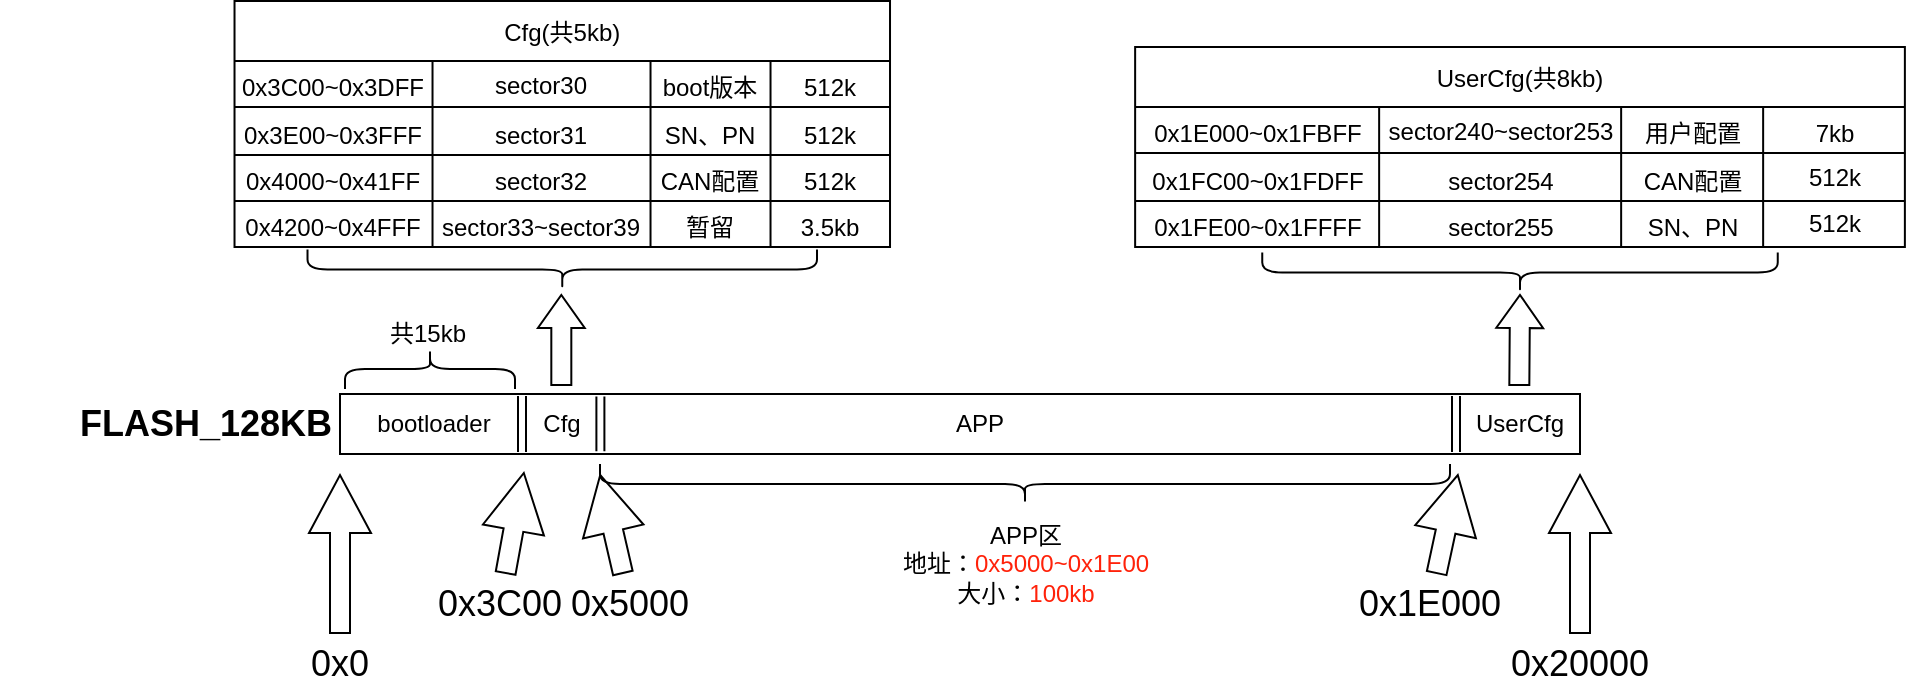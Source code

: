 <mxfile version="26.0.5">
  <diagram name="第 1 页" id="LOiiT-unrX2Uw0yE5oOl">
    <mxGraphModel dx="989" dy="509" grid="1" gridSize="10" guides="1" tooltips="1" connect="1" arrows="1" fold="1" page="1" pageScale="1" pageWidth="2000" pageHeight="2000" math="0" shadow="0">
      <root>
        <mxCell id="0" />
        <mxCell id="1" parent="0" />
        <mxCell id="IYtFgDfIM9FLVhiezO-n-1" value="" style="rounded=0;whiteSpace=wrap;html=1;" vertex="1" parent="1">
          <mxGeometry x="180" y="540" width="620" height="30" as="geometry" />
        </mxCell>
        <mxCell id="IYtFgDfIM9FLVhiezO-n-2" value="&lt;b&gt;&lt;font style=&quot;font-size: 18px;&quot;&gt;FLASH_128KB&lt;/font&gt;&lt;/b&gt;" style="text;html=1;align=center;verticalAlign=middle;whiteSpace=wrap;rounded=0;" vertex="1" parent="1">
          <mxGeometry x="10" y="525" width="206" height="60" as="geometry" />
        </mxCell>
        <mxCell id="IYtFgDfIM9FLVhiezO-n-3" value="" style="shape=flexArrow;endArrow=classic;html=1;rounded=0;width=10;endSize=9.33;" edge="1" parent="1">
          <mxGeometry width="50" height="50" relative="1" as="geometry">
            <mxPoint x="180" y="660" as="sourcePoint" />
            <mxPoint x="180" y="580" as="targetPoint" />
          </mxGeometry>
        </mxCell>
        <mxCell id="IYtFgDfIM9FLVhiezO-n-4" value="" style="shape=flexArrow;endArrow=classic;html=1;rounded=0;width=10;endSize=9.33;" edge="1" parent="1">
          <mxGeometry width="50" height="50" relative="1" as="geometry">
            <mxPoint x="800" y="660" as="sourcePoint" />
            <mxPoint x="800" y="580" as="targetPoint" />
          </mxGeometry>
        </mxCell>
        <mxCell id="IYtFgDfIM9FLVhiezO-n-5" value="&lt;font style=&quot;font-size: 18px;&quot;&gt;0x0&lt;/font&gt;" style="text;html=1;align=center;verticalAlign=middle;whiteSpace=wrap;rounded=0;" vertex="1" parent="1">
          <mxGeometry x="150" y="660" width="60" height="30" as="geometry" />
        </mxCell>
        <mxCell id="IYtFgDfIM9FLVhiezO-n-6" value="&lt;font style=&quot;font-size: 18px;&quot;&gt;0x20000&lt;/font&gt;" style="text;html=1;align=center;verticalAlign=middle;whiteSpace=wrap;rounded=0;" vertex="1" parent="1">
          <mxGeometry x="750" y="660" width="100" height="30" as="geometry" />
        </mxCell>
        <mxCell id="IYtFgDfIM9FLVhiezO-n-7" value="" style="shape=flexArrow;endArrow=classic;html=1;rounded=0;width=10;endSize=9.33;" edge="1" parent="1" source="IYtFgDfIM9FLVhiezO-n-8">
          <mxGeometry width="50" height="50" relative="1" as="geometry">
            <mxPoint x="310" y="660" as="sourcePoint" />
            <mxPoint x="310" y="580" as="targetPoint" />
          </mxGeometry>
        </mxCell>
        <mxCell id="IYtFgDfIM9FLVhiezO-n-9" value="" style="endArrow=none;html=1;rounded=0;entryX=0.208;entryY=1.1;entryDx=0;entryDy=0;entryPerimeter=0;" edge="1" parent="1" source="IYtFgDfIM9FLVhiezO-n-1">
          <mxGeometry width="50" height="50" relative="1" as="geometry">
            <mxPoint x="430" y="677" as="sourcePoint" />
            <mxPoint x="308.96" y="570" as="targetPoint" />
          </mxGeometry>
        </mxCell>
        <mxCell id="IYtFgDfIM9FLVhiezO-n-11" value="" style="shape=link;html=1;rounded=0;entryX=0.21;entryY=0.956;entryDx=0;entryDy=0;entryPerimeter=0;exitX=0.21;exitY=0.042;exitDx=0;exitDy=0;exitPerimeter=0;" edge="1" parent="1" source="IYtFgDfIM9FLVhiezO-n-1" target="IYtFgDfIM9FLVhiezO-n-1">
          <mxGeometry width="100" relative="1" as="geometry">
            <mxPoint x="270" y="550" as="sourcePoint" />
            <mxPoint x="370" y="550" as="targetPoint" />
            <Array as="points" />
          </mxGeometry>
        </mxCell>
        <mxCell id="IYtFgDfIM9FLVhiezO-n-12" value="" style="shape=flexArrow;endArrow=classic;html=1;rounded=0;endWidth=12.414;endSize=5.159;" edge="1" parent="1">
          <mxGeometry width="50" height="50" relative="1" as="geometry">
            <mxPoint x="290.66" y="536" as="sourcePoint" />
            <mxPoint x="290.66" y="490" as="targetPoint" />
          </mxGeometry>
        </mxCell>
        <mxCell id="IYtFgDfIM9FLVhiezO-n-13" value="" style="shape=curlyBracket;whiteSpace=wrap;html=1;rounded=1;flipH=1;labelPosition=right;verticalLabelPosition=middle;align=left;verticalAlign=middle;rotation=90;" vertex="1" parent="1">
          <mxGeometry x="281.13" y="350.38" width="20" height="254.75" as="geometry" />
        </mxCell>
        <mxCell id="IYtFgDfIM9FLVhiezO-n-15" value="" style="shape=flexArrow;endArrow=classic;html=1;rounded=0;width=10;endSize=9.33;" edge="1" parent="1" source="IYtFgDfIM9FLVhiezO-n-17">
          <mxGeometry width="50" height="50" relative="1" as="geometry">
            <mxPoint x="272" y="659" as="sourcePoint" />
            <mxPoint x="272" y="579" as="targetPoint" />
          </mxGeometry>
        </mxCell>
        <mxCell id="IYtFgDfIM9FLVhiezO-n-16" value="" style="shape=flexArrow;endArrow=classic;html=1;rounded=0;width=10;endSize=9.33;" edge="1" parent="1" target="IYtFgDfIM9FLVhiezO-n-8">
          <mxGeometry width="50" height="50" relative="1" as="geometry">
            <mxPoint x="310" y="660" as="sourcePoint" />
            <mxPoint x="310" y="580" as="targetPoint" />
          </mxGeometry>
        </mxCell>
        <mxCell id="IYtFgDfIM9FLVhiezO-n-8" value="&lt;font style=&quot;font-size: 18px;&quot;&gt;0x5000&lt;/font&gt;" style="text;html=1;align=center;verticalAlign=middle;whiteSpace=wrap;rounded=0;" vertex="1" parent="1">
          <mxGeometry x="290" y="630" width="70" height="30" as="geometry" />
        </mxCell>
        <mxCell id="IYtFgDfIM9FLVhiezO-n-17" value="&lt;font style=&quot;font-size: 18px;&quot;&gt;0x3C00&lt;/font&gt;" style="text;html=1;align=center;verticalAlign=middle;whiteSpace=wrap;rounded=0;" vertex="1" parent="1">
          <mxGeometry x="230" y="630" width="60" height="30" as="geometry" />
        </mxCell>
        <mxCell id="IYtFgDfIM9FLVhiezO-n-19" value="" style="shape=link;html=1;rounded=0;entryX=0.21;entryY=0.956;entryDx=0;entryDy=0;entryPerimeter=0;exitX=0.21;exitY=0.042;exitDx=0;exitDy=0;exitPerimeter=0;" edge="1" parent="1">
          <mxGeometry width="100" relative="1" as="geometry">
            <mxPoint x="271" y="541" as="sourcePoint" />
            <mxPoint x="271" y="569" as="targetPoint" />
            <Array as="points" />
          </mxGeometry>
        </mxCell>
        <mxCell id="IYtFgDfIM9FLVhiezO-n-20" value="bootloader" style="text;html=1;align=center;verticalAlign=middle;whiteSpace=wrap;rounded=0;" vertex="1" parent="1">
          <mxGeometry x="194" y="540" width="66" height="30" as="geometry" />
        </mxCell>
        <mxCell id="IYtFgDfIM9FLVhiezO-n-21" value="Cfg" style="text;html=1;align=center;verticalAlign=middle;whiteSpace=wrap;rounded=0;" vertex="1" parent="1">
          <mxGeometry x="271" y="540" width="40" height="30" as="geometry" />
        </mxCell>
        <mxCell id="IYtFgDfIM9FLVhiezO-n-25" value="" style="shape=flexArrow;endArrow=classic;html=1;rounded=0;width=10;endSize=9.33;" edge="1" parent="1" source="IYtFgDfIM9FLVhiezO-n-23">
          <mxGeometry width="50" height="50" relative="1" as="geometry">
            <mxPoint x="739" y="660" as="sourcePoint" />
            <mxPoint x="739" y="580" as="targetPoint" />
          </mxGeometry>
        </mxCell>
        <mxCell id="IYtFgDfIM9FLVhiezO-n-28" value="" style="shape=flexArrow;endArrow=classic;html=1;rounded=0;width=10;endSize=9.33;" edge="1" parent="1" target="IYtFgDfIM9FLVhiezO-n-23">
          <mxGeometry width="50" height="50" relative="1" as="geometry">
            <mxPoint x="739" y="660" as="sourcePoint" />
            <mxPoint x="739" y="580" as="targetPoint" />
          </mxGeometry>
        </mxCell>
        <mxCell id="IYtFgDfIM9FLVhiezO-n-23" value="&lt;font style=&quot;font-size: 18px;&quot;&gt;0x1E000&lt;/font&gt;" style="text;html=1;align=center;verticalAlign=middle;whiteSpace=wrap;rounded=0;" vertex="1" parent="1">
          <mxGeometry x="690" y="630" width="70" height="30" as="geometry" />
        </mxCell>
        <mxCell id="IYtFgDfIM9FLVhiezO-n-29" value="" style="shape=link;html=1;rounded=0;entryX=0.21;entryY=0.956;entryDx=0;entryDy=0;entryPerimeter=0;exitX=0.21;exitY=0.042;exitDx=0;exitDy=0;exitPerimeter=0;" edge="1" parent="1">
          <mxGeometry width="100" relative="1" as="geometry">
            <mxPoint x="738" y="541" as="sourcePoint" />
            <mxPoint x="738" y="569" as="targetPoint" />
            <Array as="points" />
          </mxGeometry>
        </mxCell>
        <mxCell id="IYtFgDfIM9FLVhiezO-n-30" value="" style="shape=flexArrow;endArrow=classic;html=1;rounded=0;endWidth=12.414;endSize=5.159;" edge="1" parent="1">
          <mxGeometry width="50" height="50" relative="1" as="geometry">
            <mxPoint x="769.66" y="536" as="sourcePoint" />
            <mxPoint x="770" y="490" as="targetPoint" />
          </mxGeometry>
        </mxCell>
        <mxCell id="IYtFgDfIM9FLVhiezO-n-31" value="" style="shape=curlyBracket;whiteSpace=wrap;html=1;rounded=1;flipH=1;labelPosition=right;verticalLabelPosition=middle;align=left;verticalAlign=middle;rotation=90;" vertex="1" parent="1">
          <mxGeometry x="760" y="350.38" width="20" height="257.75" as="geometry" />
        </mxCell>
        <mxCell id="IYtFgDfIM9FLVhiezO-n-33" value="UserCfg" style="text;html=1;align=center;verticalAlign=middle;whiteSpace=wrap;rounded=0;" vertex="1" parent="1">
          <mxGeometry x="750" y="540" width="40" height="30" as="geometry" />
        </mxCell>
        <mxCell id="IYtFgDfIM9FLVhiezO-n-34" value="APP" style="text;html=1;align=center;verticalAlign=middle;whiteSpace=wrap;rounded=0;" vertex="1" parent="1">
          <mxGeometry x="470" y="540" width="60" height="30" as="geometry" />
        </mxCell>
        <mxCell id="IYtFgDfIM9FLVhiezO-n-35" value="" style="shape=curlyBracket;whiteSpace=wrap;html=1;rounded=1;labelPosition=left;verticalLabelPosition=middle;align=right;verticalAlign=middle;rotation=-90;" vertex="1" parent="1">
          <mxGeometry x="512.5" y="372.5" width="20" height="425" as="geometry" />
        </mxCell>
        <mxCell id="IYtFgDfIM9FLVhiezO-n-48" value="Cfg(共5kb)" style="shape=table;startSize=30;container=1;collapsible=0;childLayout=tableLayout;strokeColor=default;fontSize=12;" vertex="1" parent="1">
          <mxGeometry x="127.26" y="343.5" width="327.75" height="123" as="geometry" />
        </mxCell>
        <mxCell id="IYtFgDfIM9FLVhiezO-n-49" value="" style="shape=tableRow;horizontal=0;startSize=0;swimlaneHead=0;swimlaneBody=0;strokeColor=inherit;top=0;left=0;bottom=0;right=0;collapsible=0;dropTarget=0;fillColor=none;points=[[0,0.5],[1,0.5]];portConstraint=eastwest;fontSize=16;" vertex="1" parent="IYtFgDfIM9FLVhiezO-n-48">
          <mxGeometry y="30" width="327.75" height="23" as="geometry" />
        </mxCell>
        <mxCell id="IYtFgDfIM9FLVhiezO-n-50" value="&lt;font style=&quot;font-size: 12px;&quot;&gt;0x3C00~0x3DFF&lt;/font&gt;" style="shape=partialRectangle;html=1;whiteSpace=wrap;connectable=0;strokeColor=inherit;overflow=hidden;fillColor=none;top=0;left=0;bottom=0;right=0;pointerEvents=1;fontSize=16;" vertex="1" parent="IYtFgDfIM9FLVhiezO-n-49">
          <mxGeometry width="99" height="23" as="geometry">
            <mxRectangle width="99" height="23" as="alternateBounds" />
          </mxGeometry>
        </mxCell>
        <mxCell id="IYtFgDfIM9FLVhiezO-n-51" value="&lt;font style=&quot;font-size: 12px;&quot;&gt;sector30&lt;/font&gt;" style="shape=partialRectangle;html=1;whiteSpace=wrap;connectable=0;strokeColor=inherit;overflow=hidden;fillColor=none;top=0;left=0;bottom=0;right=0;pointerEvents=1;fontSize=13;" vertex="1" parent="IYtFgDfIM9FLVhiezO-n-49">
          <mxGeometry x="99" width="109" height="23" as="geometry">
            <mxRectangle width="109" height="23" as="alternateBounds" />
          </mxGeometry>
        </mxCell>
        <mxCell id="IYtFgDfIM9FLVhiezO-n-52" value="&lt;font style=&quot;font-size: 12px;&quot;&gt;boot版本&lt;/font&gt;" style="shape=partialRectangle;html=1;whiteSpace=wrap;connectable=0;strokeColor=inherit;overflow=hidden;fillColor=none;top=0;left=0;bottom=0;right=0;pointerEvents=1;fontSize=16;" vertex="1" parent="IYtFgDfIM9FLVhiezO-n-49">
          <mxGeometry x="208" width="60" height="23" as="geometry">
            <mxRectangle width="60" height="23" as="alternateBounds" />
          </mxGeometry>
        </mxCell>
        <mxCell id="IYtFgDfIM9FLVhiezO-n-126" value="&lt;font style=&quot;font-size: 12px;&quot;&gt;512k&lt;/font&gt;" style="shape=partialRectangle;html=1;whiteSpace=wrap;connectable=0;strokeColor=inherit;overflow=hidden;fillColor=none;top=0;left=0;bottom=0;right=0;pointerEvents=1;fontSize=16;" vertex="1" parent="IYtFgDfIM9FLVhiezO-n-49">
          <mxGeometry x="268" width="60" height="23" as="geometry">
            <mxRectangle width="60" height="23" as="alternateBounds" />
          </mxGeometry>
        </mxCell>
        <mxCell id="IYtFgDfIM9FLVhiezO-n-53" value="" style="shape=tableRow;horizontal=0;startSize=0;swimlaneHead=0;swimlaneBody=0;strokeColor=inherit;top=0;left=0;bottom=0;right=0;collapsible=0;dropTarget=0;fillColor=none;points=[[0,0.5],[1,0.5]];portConstraint=eastwest;fontSize=16;" vertex="1" parent="IYtFgDfIM9FLVhiezO-n-48">
          <mxGeometry y="53" width="327.75" height="24" as="geometry" />
        </mxCell>
        <mxCell id="IYtFgDfIM9FLVhiezO-n-54" value="&lt;font style=&quot;font-size: 12px;&quot;&gt;0x3E00~0x3FFF&lt;/font&gt;" style="shape=partialRectangle;html=1;whiteSpace=wrap;connectable=0;strokeColor=inherit;overflow=hidden;fillColor=none;top=0;left=0;bottom=0;right=0;pointerEvents=1;fontSize=16;" vertex="1" parent="IYtFgDfIM9FLVhiezO-n-53">
          <mxGeometry width="99" height="24" as="geometry">
            <mxRectangle width="99" height="24" as="alternateBounds" />
          </mxGeometry>
        </mxCell>
        <mxCell id="IYtFgDfIM9FLVhiezO-n-55" value="&lt;font style=&quot;font-size: 12px;&quot;&gt;sector31&lt;/font&gt;" style="shape=partialRectangle;html=1;whiteSpace=wrap;connectable=0;strokeColor=inherit;overflow=hidden;fillColor=none;top=0;left=0;bottom=0;right=0;pointerEvents=1;fontSize=16;" vertex="1" parent="IYtFgDfIM9FLVhiezO-n-53">
          <mxGeometry x="99" width="109" height="24" as="geometry">
            <mxRectangle width="109" height="24" as="alternateBounds" />
          </mxGeometry>
        </mxCell>
        <mxCell id="IYtFgDfIM9FLVhiezO-n-56" value="&lt;font style=&quot;font-size: 12px;&quot;&gt;SN、PN&lt;/font&gt;" style="shape=partialRectangle;html=1;whiteSpace=wrap;connectable=0;strokeColor=inherit;overflow=hidden;fillColor=none;top=0;left=0;bottom=0;right=0;pointerEvents=1;fontSize=16;" vertex="1" parent="IYtFgDfIM9FLVhiezO-n-53">
          <mxGeometry x="208" width="60" height="24" as="geometry">
            <mxRectangle width="60" height="24" as="alternateBounds" />
          </mxGeometry>
        </mxCell>
        <mxCell id="IYtFgDfIM9FLVhiezO-n-127" value="&lt;font style=&quot;font-size: 12px;&quot;&gt;512k&lt;/font&gt;" style="shape=partialRectangle;html=1;whiteSpace=wrap;connectable=0;strokeColor=inherit;overflow=hidden;fillColor=none;top=0;left=0;bottom=0;right=0;pointerEvents=1;fontSize=16;" vertex="1" parent="IYtFgDfIM9FLVhiezO-n-53">
          <mxGeometry x="268" width="60" height="24" as="geometry">
            <mxRectangle width="60" height="24" as="alternateBounds" />
          </mxGeometry>
        </mxCell>
        <mxCell id="IYtFgDfIM9FLVhiezO-n-57" value="" style="shape=tableRow;horizontal=0;startSize=0;swimlaneHead=0;swimlaneBody=0;strokeColor=inherit;top=0;left=0;bottom=0;right=0;collapsible=0;dropTarget=0;fillColor=none;points=[[0,0.5],[1,0.5]];portConstraint=eastwest;fontSize=16;" vertex="1" parent="IYtFgDfIM9FLVhiezO-n-48">
          <mxGeometry y="77" width="327.75" height="23" as="geometry" />
        </mxCell>
        <mxCell id="IYtFgDfIM9FLVhiezO-n-58" value="&lt;font style=&quot;font-size: 12px;&quot;&gt;0x4000~0x41FF&lt;/font&gt;" style="shape=partialRectangle;html=1;whiteSpace=wrap;connectable=0;strokeColor=inherit;overflow=hidden;fillColor=none;top=0;left=0;bottom=0;right=0;pointerEvents=1;fontSize=16;" vertex="1" parent="IYtFgDfIM9FLVhiezO-n-57">
          <mxGeometry width="99" height="23" as="geometry">
            <mxRectangle width="99" height="23" as="alternateBounds" />
          </mxGeometry>
        </mxCell>
        <mxCell id="IYtFgDfIM9FLVhiezO-n-59" value="&lt;font style=&quot;font-size: 12px;&quot;&gt;sector32&lt;/font&gt;" style="shape=partialRectangle;html=1;whiteSpace=wrap;connectable=0;strokeColor=inherit;overflow=hidden;fillColor=none;top=0;left=0;bottom=0;right=0;pointerEvents=1;fontSize=16;" vertex="1" parent="IYtFgDfIM9FLVhiezO-n-57">
          <mxGeometry x="99" width="109" height="23" as="geometry">
            <mxRectangle width="109" height="23" as="alternateBounds" />
          </mxGeometry>
        </mxCell>
        <mxCell id="IYtFgDfIM9FLVhiezO-n-60" value="&lt;font style=&quot;font-size: 12px;&quot;&gt;CAN配置&lt;/font&gt;" style="shape=partialRectangle;html=1;whiteSpace=wrap;connectable=0;strokeColor=inherit;overflow=hidden;fillColor=none;top=0;left=0;bottom=0;right=0;pointerEvents=1;fontSize=16;" vertex="1" parent="IYtFgDfIM9FLVhiezO-n-57">
          <mxGeometry x="208" width="60" height="23" as="geometry">
            <mxRectangle width="60" height="23" as="alternateBounds" />
          </mxGeometry>
        </mxCell>
        <mxCell id="IYtFgDfIM9FLVhiezO-n-128" value="&lt;font style=&quot;font-size: 12px;&quot;&gt;512k&lt;/font&gt;" style="shape=partialRectangle;html=1;whiteSpace=wrap;connectable=0;strokeColor=inherit;overflow=hidden;fillColor=none;top=0;left=0;bottom=0;right=0;pointerEvents=1;fontSize=16;" vertex="1" parent="IYtFgDfIM9FLVhiezO-n-57">
          <mxGeometry x="268" width="60" height="23" as="geometry">
            <mxRectangle width="60" height="23" as="alternateBounds" />
          </mxGeometry>
        </mxCell>
        <mxCell id="IYtFgDfIM9FLVhiezO-n-65" style="shape=tableRow;horizontal=0;startSize=0;swimlaneHead=0;swimlaneBody=0;strokeColor=inherit;top=0;left=0;bottom=0;right=0;collapsible=0;dropTarget=0;fillColor=none;points=[[0,0.5],[1,0.5]];portConstraint=eastwest;fontSize=16;" vertex="1" parent="IYtFgDfIM9FLVhiezO-n-48">
          <mxGeometry y="100" width="327.75" height="23" as="geometry" />
        </mxCell>
        <mxCell id="IYtFgDfIM9FLVhiezO-n-66" value="&lt;font style=&quot;font-size: 12px;&quot;&gt;0x4200~0x4FFF&lt;/font&gt;" style="shape=partialRectangle;html=1;whiteSpace=wrap;connectable=0;strokeColor=inherit;overflow=hidden;fillColor=none;top=0;left=0;bottom=0;right=0;pointerEvents=1;fontSize=16;" vertex="1" parent="IYtFgDfIM9FLVhiezO-n-65">
          <mxGeometry width="99" height="23" as="geometry">
            <mxRectangle width="99" height="23" as="alternateBounds" />
          </mxGeometry>
        </mxCell>
        <mxCell id="IYtFgDfIM9FLVhiezO-n-67" value="&lt;font style=&quot;font-size: 12px;&quot;&gt;sector33~sector39&lt;/font&gt;" style="shape=partialRectangle;html=1;whiteSpace=wrap;connectable=0;strokeColor=inherit;overflow=hidden;fillColor=none;top=0;left=0;bottom=0;right=0;pointerEvents=1;fontSize=16;" vertex="1" parent="IYtFgDfIM9FLVhiezO-n-65">
          <mxGeometry x="99" width="109" height="23" as="geometry">
            <mxRectangle width="109" height="23" as="alternateBounds" />
          </mxGeometry>
        </mxCell>
        <mxCell id="IYtFgDfIM9FLVhiezO-n-68" value="&lt;font style=&quot;font-size: 12px;&quot;&gt;暂留&lt;/font&gt;" style="shape=partialRectangle;html=1;whiteSpace=wrap;connectable=0;strokeColor=inherit;overflow=hidden;fillColor=none;top=0;left=0;bottom=0;right=0;pointerEvents=1;fontSize=16;" vertex="1" parent="IYtFgDfIM9FLVhiezO-n-65">
          <mxGeometry x="208" width="60" height="23" as="geometry">
            <mxRectangle width="60" height="23" as="alternateBounds" />
          </mxGeometry>
        </mxCell>
        <mxCell id="IYtFgDfIM9FLVhiezO-n-129" value="&lt;font style=&quot;font-size: 12px;&quot;&gt;3.5kb&lt;/font&gt;" style="shape=partialRectangle;html=1;whiteSpace=wrap;connectable=0;strokeColor=inherit;overflow=hidden;fillColor=none;top=0;left=0;bottom=0;right=0;pointerEvents=1;fontSize=16;" vertex="1" parent="IYtFgDfIM9FLVhiezO-n-65">
          <mxGeometry x="268" width="60" height="23" as="geometry">
            <mxRectangle width="60" height="23" as="alternateBounds" />
          </mxGeometry>
        </mxCell>
        <mxCell id="IYtFgDfIM9FLVhiezO-n-36" value="APP区&lt;div&gt;地址：&lt;font style=&quot;color: rgb(255, 34, 10);&quot;&gt;0x5000~0x1E00&lt;/font&gt;&lt;/div&gt;&lt;div&gt;大小：&lt;font style=&quot;color: rgb(255, 34, 10);&quot;&gt;100kb&lt;/font&gt;&lt;/div&gt;" style="text;html=1;align=center;verticalAlign=middle;whiteSpace=wrap;rounded=0;" vertex="1" parent="1">
          <mxGeometry x="432.5" y="590" width="180" height="70" as="geometry" />
        </mxCell>
        <mxCell id="IYtFgDfIM9FLVhiezO-n-81" value="UserCfg(共8kb)" style="shape=table;startSize=30;container=1;collapsible=0;childLayout=tableLayout;strokeColor=default;fontSize=12;" vertex="1" parent="1">
          <mxGeometry x="577.57" y="366.5" width="384.87" height="100" as="geometry" />
        </mxCell>
        <mxCell id="IYtFgDfIM9FLVhiezO-n-82" value="" style="shape=tableRow;horizontal=0;startSize=0;swimlaneHead=0;swimlaneBody=0;strokeColor=inherit;top=0;left=0;bottom=0;right=0;collapsible=0;dropTarget=0;fillColor=none;points=[[0,0.5],[1,0.5]];portConstraint=eastwest;fontSize=16;" vertex="1" parent="IYtFgDfIM9FLVhiezO-n-81">
          <mxGeometry y="30" width="384.87" height="23" as="geometry" />
        </mxCell>
        <mxCell id="IYtFgDfIM9FLVhiezO-n-83" value="&lt;span style=&quot;font-size: 12px;&quot;&gt;0x1E000~0x1FBFF&lt;/span&gt;" style="shape=partialRectangle;html=1;whiteSpace=wrap;connectable=0;strokeColor=inherit;overflow=hidden;fillColor=none;top=0;left=0;bottom=0;right=0;pointerEvents=1;fontSize=16;" vertex="1" parent="IYtFgDfIM9FLVhiezO-n-82">
          <mxGeometry width="122" height="23" as="geometry">
            <mxRectangle width="122" height="23" as="alternateBounds" />
          </mxGeometry>
        </mxCell>
        <mxCell id="IYtFgDfIM9FLVhiezO-n-84" value="&lt;span style=&quot;font-size: 12px;&quot;&gt;sector240~sector253&lt;/span&gt;" style="shape=partialRectangle;html=1;whiteSpace=wrap;connectable=0;strokeColor=inherit;overflow=hidden;fillColor=none;top=0;left=0;bottom=0;right=0;pointerEvents=1;fontSize=13;" vertex="1" parent="IYtFgDfIM9FLVhiezO-n-82">
          <mxGeometry x="122" width="121" height="23" as="geometry">
            <mxRectangle width="121" height="23" as="alternateBounds" />
          </mxGeometry>
        </mxCell>
        <mxCell id="IYtFgDfIM9FLVhiezO-n-85" value="&lt;span style=&quot;font-size: 12px;&quot;&gt;用户配置&lt;/span&gt;" style="shape=partialRectangle;html=1;whiteSpace=wrap;connectable=0;strokeColor=inherit;overflow=hidden;fillColor=none;top=0;left=0;bottom=0;right=0;pointerEvents=1;fontSize=16;" vertex="1" parent="IYtFgDfIM9FLVhiezO-n-82">
          <mxGeometry x="243" width="71" height="23" as="geometry">
            <mxRectangle width="71" height="23" as="alternateBounds" />
          </mxGeometry>
        </mxCell>
        <mxCell id="IYtFgDfIM9FLVhiezO-n-123" value="&lt;font style=&quot;font-size: 12px;&quot;&gt;7kb&lt;/font&gt;" style="shape=partialRectangle;html=1;whiteSpace=wrap;connectable=0;strokeColor=inherit;overflow=hidden;fillColor=none;top=0;left=0;bottom=0;right=0;pointerEvents=1;fontSize=16;" vertex="1" parent="IYtFgDfIM9FLVhiezO-n-82">
          <mxGeometry x="314" width="71" height="23" as="geometry">
            <mxRectangle width="71" height="23" as="alternateBounds" />
          </mxGeometry>
        </mxCell>
        <mxCell id="IYtFgDfIM9FLVhiezO-n-86" value="" style="shape=tableRow;horizontal=0;startSize=0;swimlaneHead=0;swimlaneBody=0;strokeColor=inherit;top=0;left=0;bottom=0;right=0;collapsible=0;dropTarget=0;fillColor=none;points=[[0,0.5],[1,0.5]];portConstraint=eastwest;fontSize=16;" vertex="1" parent="IYtFgDfIM9FLVhiezO-n-81">
          <mxGeometry y="53" width="384.87" height="24" as="geometry" />
        </mxCell>
        <mxCell id="IYtFgDfIM9FLVhiezO-n-87" value="&lt;span style=&quot;font-size: 12px;&quot;&gt;0x1FC00~0x1FDFF&lt;/span&gt;" style="shape=partialRectangle;html=1;whiteSpace=wrap;connectable=0;strokeColor=inherit;overflow=hidden;fillColor=none;top=0;left=0;bottom=0;right=0;pointerEvents=1;fontSize=16;" vertex="1" parent="IYtFgDfIM9FLVhiezO-n-86">
          <mxGeometry width="122" height="24" as="geometry">
            <mxRectangle width="122" height="24" as="alternateBounds" />
          </mxGeometry>
        </mxCell>
        <mxCell id="IYtFgDfIM9FLVhiezO-n-88" value="&lt;span style=&quot;font-size: 12px;&quot;&gt;sector254&lt;/span&gt;" style="shape=partialRectangle;html=1;whiteSpace=wrap;connectable=0;strokeColor=inherit;overflow=hidden;fillColor=none;top=0;left=0;bottom=0;right=0;pointerEvents=1;fontSize=16;" vertex="1" parent="IYtFgDfIM9FLVhiezO-n-86">
          <mxGeometry x="122" width="121" height="24" as="geometry">
            <mxRectangle width="121" height="24" as="alternateBounds" />
          </mxGeometry>
        </mxCell>
        <mxCell id="IYtFgDfIM9FLVhiezO-n-89" value="&lt;span style=&quot;font-size: 12px;&quot;&gt;CAN配置&lt;/span&gt;" style="shape=partialRectangle;html=1;whiteSpace=wrap;connectable=0;strokeColor=inherit;overflow=hidden;fillColor=none;top=0;left=0;bottom=0;right=0;pointerEvents=1;fontSize=16;" vertex="1" parent="IYtFgDfIM9FLVhiezO-n-86">
          <mxGeometry x="243" width="71" height="24" as="geometry">
            <mxRectangle width="71" height="24" as="alternateBounds" />
          </mxGeometry>
        </mxCell>
        <mxCell id="IYtFgDfIM9FLVhiezO-n-124" value="512k" style="shape=partialRectangle;html=1;whiteSpace=wrap;connectable=0;strokeColor=inherit;overflow=hidden;fillColor=none;top=0;left=0;bottom=0;right=0;pointerEvents=1;fontSize=12;" vertex="1" parent="IYtFgDfIM9FLVhiezO-n-86">
          <mxGeometry x="314" width="71" height="24" as="geometry">
            <mxRectangle width="71" height="24" as="alternateBounds" />
          </mxGeometry>
        </mxCell>
        <mxCell id="IYtFgDfIM9FLVhiezO-n-90" value="" style="shape=tableRow;horizontal=0;startSize=0;swimlaneHead=0;swimlaneBody=0;strokeColor=inherit;top=0;left=0;bottom=0;right=0;collapsible=0;dropTarget=0;fillColor=none;points=[[0,0.5],[1,0.5]];portConstraint=eastwest;fontSize=16;" vertex="1" parent="IYtFgDfIM9FLVhiezO-n-81">
          <mxGeometry y="77" width="384.87" height="23" as="geometry" />
        </mxCell>
        <mxCell id="IYtFgDfIM9FLVhiezO-n-91" value="&lt;span style=&quot;font-size: 12px;&quot;&gt;0x1FE00~0x1FFFF&lt;/span&gt;" style="shape=partialRectangle;html=1;whiteSpace=wrap;connectable=0;strokeColor=inherit;overflow=hidden;fillColor=none;top=0;left=0;bottom=0;right=0;pointerEvents=1;fontSize=16;" vertex="1" parent="IYtFgDfIM9FLVhiezO-n-90">
          <mxGeometry width="122" height="23" as="geometry">
            <mxRectangle width="122" height="23" as="alternateBounds" />
          </mxGeometry>
        </mxCell>
        <mxCell id="IYtFgDfIM9FLVhiezO-n-92" value="&lt;span style=&quot;font-size: 12px;&quot;&gt;sector255&lt;/span&gt;" style="shape=partialRectangle;html=1;whiteSpace=wrap;connectable=0;strokeColor=inherit;overflow=hidden;fillColor=none;top=0;left=0;bottom=0;right=0;pointerEvents=1;fontSize=16;" vertex="1" parent="IYtFgDfIM9FLVhiezO-n-90">
          <mxGeometry x="122" width="121" height="23" as="geometry">
            <mxRectangle width="121" height="23" as="alternateBounds" />
          </mxGeometry>
        </mxCell>
        <mxCell id="IYtFgDfIM9FLVhiezO-n-93" value="&lt;span style=&quot;font-size: 12px;&quot;&gt;SN、PN&lt;/span&gt;" style="shape=partialRectangle;html=1;whiteSpace=wrap;connectable=0;strokeColor=inherit;overflow=hidden;fillColor=none;top=0;left=0;bottom=0;right=0;pointerEvents=1;fontSize=16;" vertex="1" parent="IYtFgDfIM9FLVhiezO-n-90">
          <mxGeometry x="243" width="71" height="23" as="geometry">
            <mxRectangle width="71" height="23" as="alternateBounds" />
          </mxGeometry>
        </mxCell>
        <mxCell id="IYtFgDfIM9FLVhiezO-n-125" value="512k" style="shape=partialRectangle;html=1;whiteSpace=wrap;connectable=0;strokeColor=inherit;overflow=hidden;fillColor=none;top=0;left=0;bottom=0;right=0;pointerEvents=1;fontSize=12;" vertex="1" parent="IYtFgDfIM9FLVhiezO-n-90">
          <mxGeometry x="314" width="71" height="23" as="geometry">
            <mxRectangle width="71" height="23" as="alternateBounds" />
          </mxGeometry>
        </mxCell>
        <mxCell id="IYtFgDfIM9FLVhiezO-n-131" value="" style="shape=curlyBracket;whiteSpace=wrap;html=1;rounded=1;labelPosition=left;verticalLabelPosition=middle;align=right;verticalAlign=middle;rotation=90;" vertex="1" parent="1">
          <mxGeometry x="215" y="485" width="20" height="85" as="geometry" />
        </mxCell>
        <mxCell id="IYtFgDfIM9FLVhiezO-n-132" value="共15kb" style="text;html=1;align=center;verticalAlign=middle;whiteSpace=wrap;rounded=0;" vertex="1" parent="1">
          <mxGeometry x="194" y="495" width="60" height="30" as="geometry" />
        </mxCell>
      </root>
    </mxGraphModel>
  </diagram>
</mxfile>
